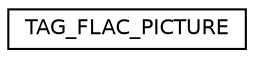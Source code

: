digraph "Graphical Class Hierarchy"
{
 // LATEX_PDF_SIZE
  edge [fontname="Helvetica",fontsize="10",labelfontname="Helvetica",labelfontsize="10"];
  node [fontname="Helvetica",fontsize="10",shape=record];
  rankdir="LR";
  Node0 [label="TAG_FLAC_PICTURE",height=0.2,width=0.4,color="black", fillcolor="white", style="filled",URL="$struct_t_a_g___f_l_a_c___p_i_c_t_u_r_e.html",tooltip=" "];
}
